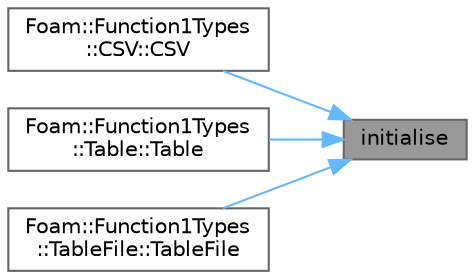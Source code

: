 digraph "initialise"
{
 // LATEX_PDF_SIZE
  bgcolor="transparent";
  edge [fontname=Helvetica,fontsize=10,labelfontname=Helvetica,labelfontsize=10];
  node [fontname=Helvetica,fontsize=10,shape=box,height=0.2,width=0.4];
  rankdir="RL";
  Node1 [id="Node000001",label="initialise",height=0.2,width=0.4,color="gray40", fillcolor="grey60", style="filled", fontcolor="black",tooltip=" "];
  Node1 -> Node2 [id="edge1_Node000001_Node000002",dir="back",color="steelblue1",style="solid",tooltip=" "];
  Node2 [id="Node000002",label="Foam::Function1Types\l::CSV::CSV",height=0.2,width=0.4,color="grey40", fillcolor="white", style="filled",URL="$classFoam_1_1Function1Types_1_1CSV.html#a386da5352cc870210e577083fa7f45d9",tooltip=" "];
  Node1 -> Node3 [id="edge2_Node000001_Node000003",dir="back",color="steelblue1",style="solid",tooltip=" "];
  Node3 [id="Node000003",label="Foam::Function1Types\l::Table::Table",height=0.2,width=0.4,color="grey40", fillcolor="white", style="filled",URL="$classFoam_1_1Function1Types_1_1Table.html#a3fef515727bc27d14a373444c619724b",tooltip=" "];
  Node1 -> Node4 [id="edge3_Node000001_Node000004",dir="back",color="steelblue1",style="solid",tooltip=" "];
  Node4 [id="Node000004",label="Foam::Function1Types\l::TableFile::TableFile",height=0.2,width=0.4,color="grey40", fillcolor="white", style="filled",URL="$classFoam_1_1Function1Types_1_1TableFile.html#a4eb733856d714b0807c6fc0f712ed022",tooltip=" "];
}
